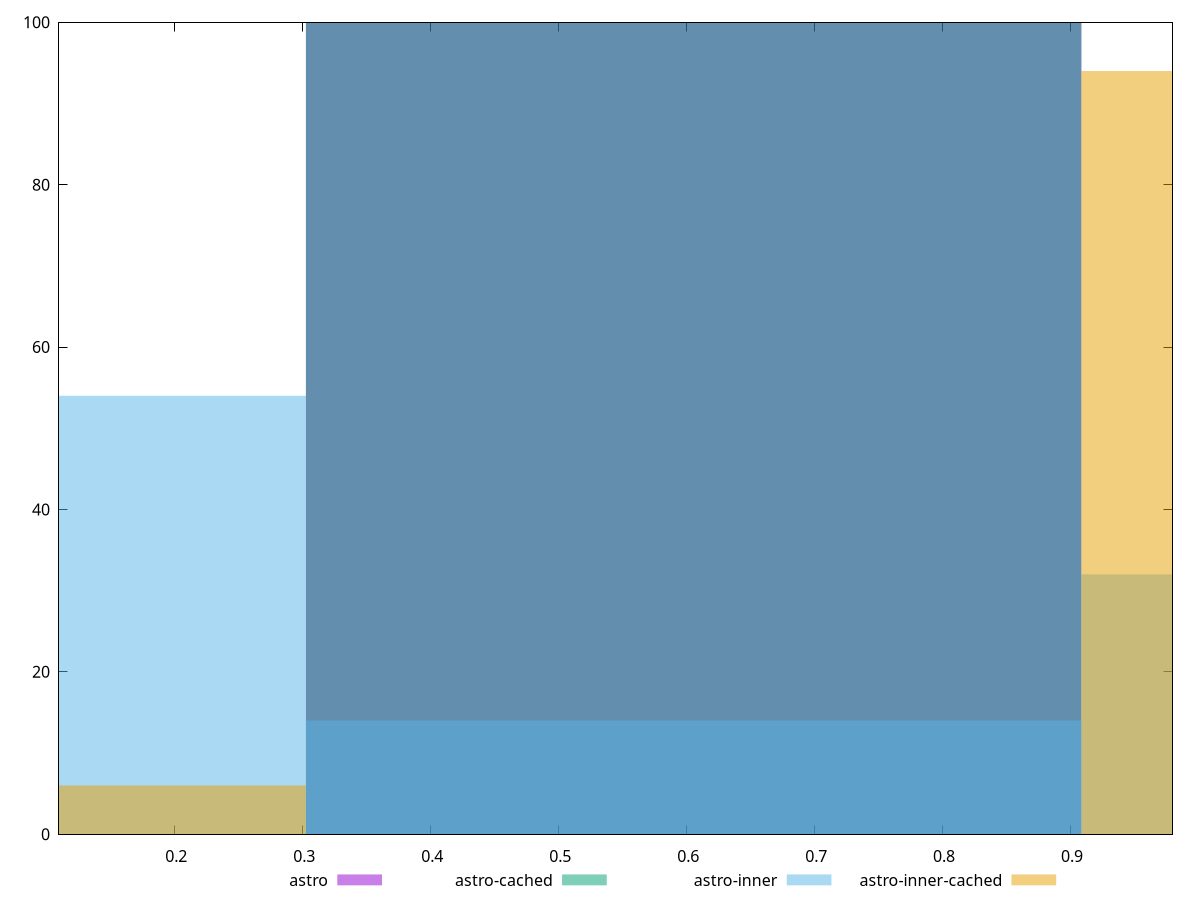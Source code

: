 reset

$astro <<EOF
0.6058636724600344 100
EOF

$astroCached <<EOF
0.6058636724600344 100
EOF

$astroInner <<EOF
0.6058636724600344 14
1.2117273449200687 32
0 54
EOF

$astroInnerCached <<EOF
0 6
1.2117273449200687 94
EOF

set key outside below
set boxwidth 0.6058636724600344
set xrange [0.11:0.98]
set yrange [0:100]
set trange [0:100]
set style fill transparent solid 0.5 noborder
set terminal svg size 640, 520 enhanced background rgb 'white'
set output "reports/report_00033_2021-03-01T14-23-16.841Z/first-cpu-idle/comparison/histogram/all_score.svg"

plot $astro title "astro" with boxes, \
     $astroCached title "astro-cached" with boxes, \
     $astroInner title "astro-inner" with boxes, \
     $astroInnerCached title "astro-inner-cached" with boxes

reset
